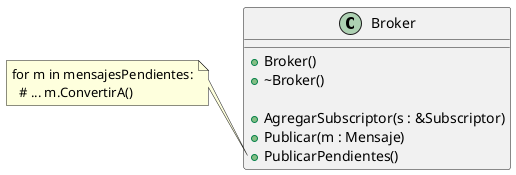 @startuml

class Broker {

        + Broker() 
        + ~Broker()

        + AgregarSubscriptor(s : &Subscriptor)
        + Publicar(m : Mensaje)
        + PublicarPendientes()
}

note left of Broker::PublicarPendientes
for m in mensajesPendientes:
  # ... m.ConvertirA()
end note

@enduml
